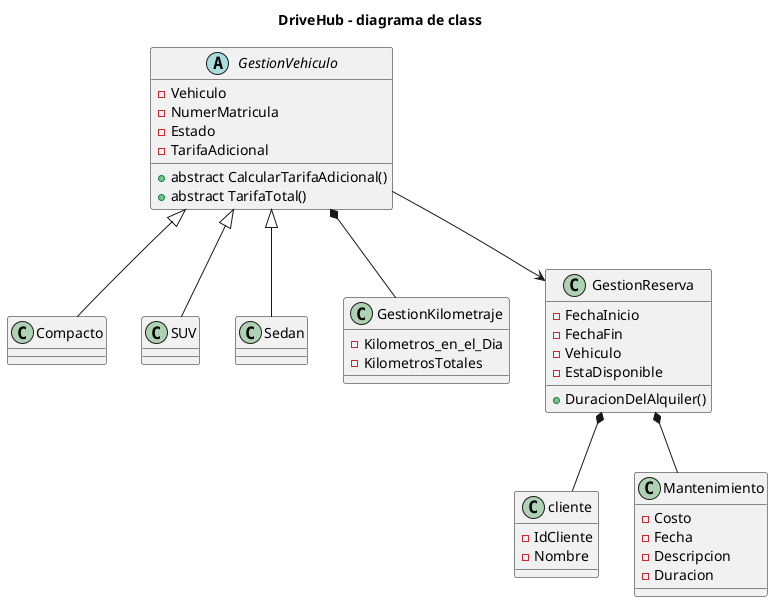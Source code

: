 @startuml

title DriveHub - diagrama de class

abstract class GestionVehiculo{
    -Vehiculo
    -NumerMatricula
    -Estado
    -TarifaAdicional



    +abstract CalcularTarifaAdicional()
    +abstract TarifaTotal()
    
}

class Compacto extends GestionVehiculo{

    
} 

class SUV extends GestionVehiculo{
    
} 

class Sedan extends GestionVehiculo{
    
} 

class cliente {
    -IdCliente
    -Nombre
}


class GestionKilometraje{
    -Kilometros_en_el_Dia
    -KilometrosTotales
}

class Mantenimiento{
    -Costo
    -Fecha
    -Descripcion
    -Duracion
}

class GestionReserva{
    -FechaInicio
    -FechaFin
    -Vehiculo
    -EstaDisponible

    +DuracionDelAlquiler()
    
}

GestionReserva*--Mantenimiento
GestionReserva*--cliente
GestionVehiculo*--GestionKilometraje
GestionVehiculo-->GestionReserva
 
 @enduml